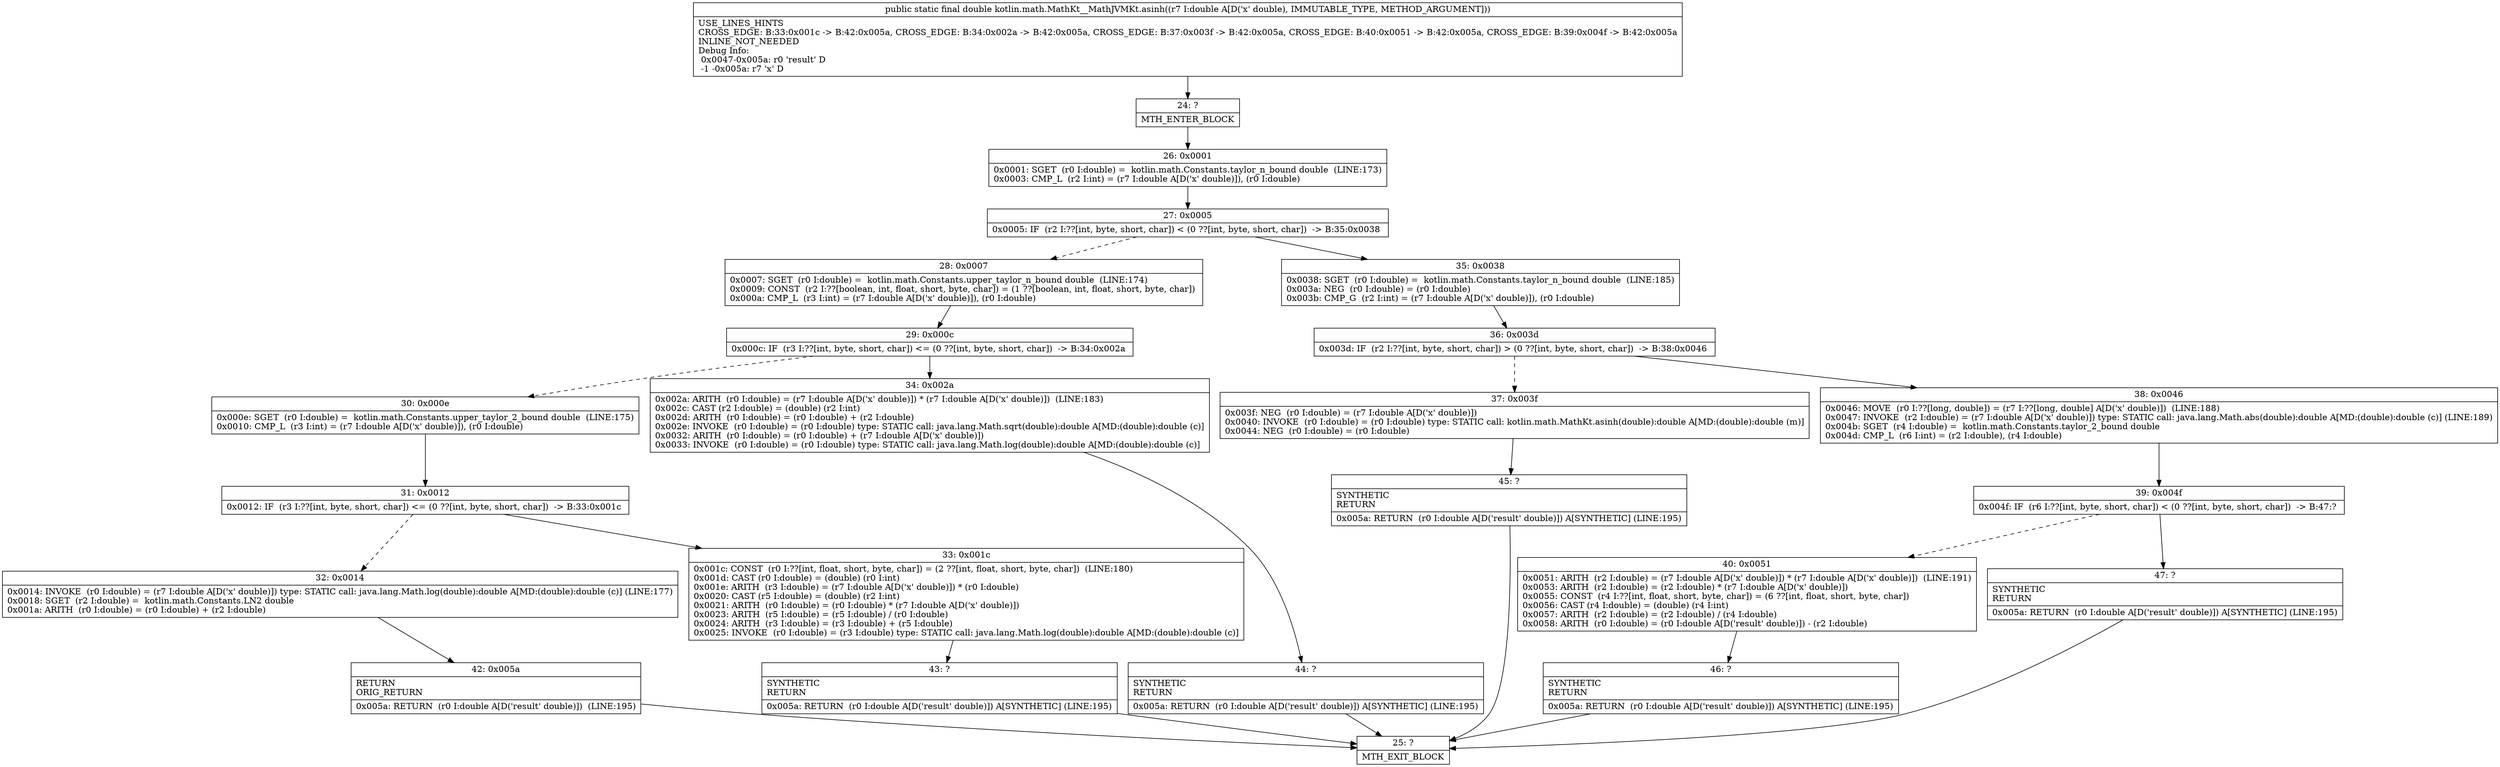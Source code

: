 digraph "CFG forkotlin.math.MathKt__MathJVMKt.asinh(D)D" {
Node_24 [shape=record,label="{24\:\ ?|MTH_ENTER_BLOCK\l}"];
Node_26 [shape=record,label="{26\:\ 0x0001|0x0001: SGET  (r0 I:double) =  kotlin.math.Constants.taylor_n_bound double  (LINE:173)\l0x0003: CMP_L  (r2 I:int) = (r7 I:double A[D('x' double)]), (r0 I:double) \l}"];
Node_27 [shape=record,label="{27\:\ 0x0005|0x0005: IF  (r2 I:??[int, byte, short, char]) \< (0 ??[int, byte, short, char])  \-\> B:35:0x0038 \l}"];
Node_28 [shape=record,label="{28\:\ 0x0007|0x0007: SGET  (r0 I:double) =  kotlin.math.Constants.upper_taylor_n_bound double  (LINE:174)\l0x0009: CONST  (r2 I:??[boolean, int, float, short, byte, char]) = (1 ??[boolean, int, float, short, byte, char]) \l0x000a: CMP_L  (r3 I:int) = (r7 I:double A[D('x' double)]), (r0 I:double) \l}"];
Node_29 [shape=record,label="{29\:\ 0x000c|0x000c: IF  (r3 I:??[int, byte, short, char]) \<= (0 ??[int, byte, short, char])  \-\> B:34:0x002a \l}"];
Node_30 [shape=record,label="{30\:\ 0x000e|0x000e: SGET  (r0 I:double) =  kotlin.math.Constants.upper_taylor_2_bound double  (LINE:175)\l0x0010: CMP_L  (r3 I:int) = (r7 I:double A[D('x' double)]), (r0 I:double) \l}"];
Node_31 [shape=record,label="{31\:\ 0x0012|0x0012: IF  (r3 I:??[int, byte, short, char]) \<= (0 ??[int, byte, short, char])  \-\> B:33:0x001c \l}"];
Node_32 [shape=record,label="{32\:\ 0x0014|0x0014: INVOKE  (r0 I:double) = (r7 I:double A[D('x' double)]) type: STATIC call: java.lang.Math.log(double):double A[MD:(double):double (c)] (LINE:177)\l0x0018: SGET  (r2 I:double) =  kotlin.math.Constants.LN2 double \l0x001a: ARITH  (r0 I:double) = (r0 I:double) + (r2 I:double) \l}"];
Node_42 [shape=record,label="{42\:\ 0x005a|RETURN\lORIG_RETURN\l|0x005a: RETURN  (r0 I:double A[D('result' double)])  (LINE:195)\l}"];
Node_25 [shape=record,label="{25\:\ ?|MTH_EXIT_BLOCK\l}"];
Node_33 [shape=record,label="{33\:\ 0x001c|0x001c: CONST  (r0 I:??[int, float, short, byte, char]) = (2 ??[int, float, short, byte, char])  (LINE:180)\l0x001d: CAST (r0 I:double) = (double) (r0 I:int) \l0x001e: ARITH  (r3 I:double) = (r7 I:double A[D('x' double)]) * (r0 I:double) \l0x0020: CAST (r5 I:double) = (double) (r2 I:int) \l0x0021: ARITH  (r0 I:double) = (r0 I:double) * (r7 I:double A[D('x' double)]) \l0x0023: ARITH  (r5 I:double) = (r5 I:double) \/ (r0 I:double) \l0x0024: ARITH  (r3 I:double) = (r3 I:double) + (r5 I:double) \l0x0025: INVOKE  (r0 I:double) = (r3 I:double) type: STATIC call: java.lang.Math.log(double):double A[MD:(double):double (c)]\l}"];
Node_43 [shape=record,label="{43\:\ ?|SYNTHETIC\lRETURN\l|0x005a: RETURN  (r0 I:double A[D('result' double)]) A[SYNTHETIC] (LINE:195)\l}"];
Node_34 [shape=record,label="{34\:\ 0x002a|0x002a: ARITH  (r0 I:double) = (r7 I:double A[D('x' double)]) * (r7 I:double A[D('x' double)])  (LINE:183)\l0x002c: CAST (r2 I:double) = (double) (r2 I:int) \l0x002d: ARITH  (r0 I:double) = (r0 I:double) + (r2 I:double) \l0x002e: INVOKE  (r0 I:double) = (r0 I:double) type: STATIC call: java.lang.Math.sqrt(double):double A[MD:(double):double (c)]\l0x0032: ARITH  (r0 I:double) = (r0 I:double) + (r7 I:double A[D('x' double)]) \l0x0033: INVOKE  (r0 I:double) = (r0 I:double) type: STATIC call: java.lang.Math.log(double):double A[MD:(double):double (c)]\l}"];
Node_44 [shape=record,label="{44\:\ ?|SYNTHETIC\lRETURN\l|0x005a: RETURN  (r0 I:double A[D('result' double)]) A[SYNTHETIC] (LINE:195)\l}"];
Node_35 [shape=record,label="{35\:\ 0x0038|0x0038: SGET  (r0 I:double) =  kotlin.math.Constants.taylor_n_bound double  (LINE:185)\l0x003a: NEG  (r0 I:double) = (r0 I:double) \l0x003b: CMP_G  (r2 I:int) = (r7 I:double A[D('x' double)]), (r0 I:double) \l}"];
Node_36 [shape=record,label="{36\:\ 0x003d|0x003d: IF  (r2 I:??[int, byte, short, char]) \> (0 ??[int, byte, short, char])  \-\> B:38:0x0046 \l}"];
Node_37 [shape=record,label="{37\:\ 0x003f|0x003f: NEG  (r0 I:double) = (r7 I:double A[D('x' double)]) \l0x0040: INVOKE  (r0 I:double) = (r0 I:double) type: STATIC call: kotlin.math.MathKt.asinh(double):double A[MD:(double):double (m)]\l0x0044: NEG  (r0 I:double) = (r0 I:double) \l}"];
Node_45 [shape=record,label="{45\:\ ?|SYNTHETIC\lRETURN\l|0x005a: RETURN  (r0 I:double A[D('result' double)]) A[SYNTHETIC] (LINE:195)\l}"];
Node_38 [shape=record,label="{38\:\ 0x0046|0x0046: MOVE  (r0 I:??[long, double]) = (r7 I:??[long, double] A[D('x' double)])  (LINE:188)\l0x0047: INVOKE  (r2 I:double) = (r7 I:double A[D('x' double)]) type: STATIC call: java.lang.Math.abs(double):double A[MD:(double):double (c)] (LINE:189)\l0x004b: SGET  (r4 I:double) =  kotlin.math.Constants.taylor_2_bound double \l0x004d: CMP_L  (r6 I:int) = (r2 I:double), (r4 I:double) \l}"];
Node_39 [shape=record,label="{39\:\ 0x004f|0x004f: IF  (r6 I:??[int, byte, short, char]) \< (0 ??[int, byte, short, char])  \-\> B:47:? \l}"];
Node_40 [shape=record,label="{40\:\ 0x0051|0x0051: ARITH  (r2 I:double) = (r7 I:double A[D('x' double)]) * (r7 I:double A[D('x' double)])  (LINE:191)\l0x0053: ARITH  (r2 I:double) = (r2 I:double) * (r7 I:double A[D('x' double)]) \l0x0055: CONST  (r4 I:??[int, float, short, byte, char]) = (6 ??[int, float, short, byte, char]) \l0x0056: CAST (r4 I:double) = (double) (r4 I:int) \l0x0057: ARITH  (r2 I:double) = (r2 I:double) \/ (r4 I:double) \l0x0058: ARITH  (r0 I:double) = (r0 I:double A[D('result' double)]) \- (r2 I:double) \l}"];
Node_46 [shape=record,label="{46\:\ ?|SYNTHETIC\lRETURN\l|0x005a: RETURN  (r0 I:double A[D('result' double)]) A[SYNTHETIC] (LINE:195)\l}"];
Node_47 [shape=record,label="{47\:\ ?|SYNTHETIC\lRETURN\l|0x005a: RETURN  (r0 I:double A[D('result' double)]) A[SYNTHETIC] (LINE:195)\l}"];
MethodNode[shape=record,label="{public static final double kotlin.math.MathKt__MathJVMKt.asinh((r7 I:double A[D('x' double), IMMUTABLE_TYPE, METHOD_ARGUMENT]))  | USE_LINES_HINTS\lCROSS_EDGE: B:33:0x001c \-\> B:42:0x005a, CROSS_EDGE: B:34:0x002a \-\> B:42:0x005a, CROSS_EDGE: B:37:0x003f \-\> B:42:0x005a, CROSS_EDGE: B:40:0x0051 \-\> B:42:0x005a, CROSS_EDGE: B:39:0x004f \-\> B:42:0x005a\lINLINE_NOT_NEEDED\lDebug Info:\l  0x0047\-0x005a: r0 'result' D\l  \-1 \-0x005a: r7 'x' D\l}"];
MethodNode -> Node_24;Node_24 -> Node_26;
Node_26 -> Node_27;
Node_27 -> Node_28[style=dashed];
Node_27 -> Node_35;
Node_28 -> Node_29;
Node_29 -> Node_30[style=dashed];
Node_29 -> Node_34;
Node_30 -> Node_31;
Node_31 -> Node_32[style=dashed];
Node_31 -> Node_33;
Node_32 -> Node_42;
Node_42 -> Node_25;
Node_33 -> Node_43;
Node_43 -> Node_25;
Node_34 -> Node_44;
Node_44 -> Node_25;
Node_35 -> Node_36;
Node_36 -> Node_37[style=dashed];
Node_36 -> Node_38;
Node_37 -> Node_45;
Node_45 -> Node_25;
Node_38 -> Node_39;
Node_39 -> Node_40[style=dashed];
Node_39 -> Node_47;
Node_40 -> Node_46;
Node_46 -> Node_25;
Node_47 -> Node_25;
}

